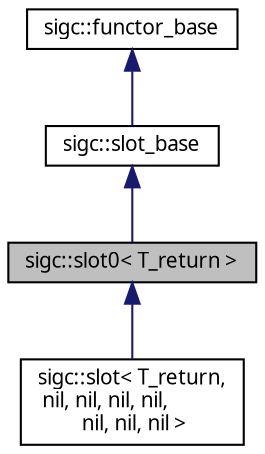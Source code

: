 digraph "sigc::slot0&lt; T_return &gt;"
{
  edge [fontname="Sans",fontsize="10",labelfontname="Sans",labelfontsize="10"];
  node [fontname="Sans",fontsize="10",shape=record];
  Node1 [label="sigc::slot0\< T_return \>",height=0.2,width=0.4,color="black", fillcolor="grey75", style="filled" fontcolor="black"];
  Node2 -> Node1 [dir="back",color="midnightblue",fontsize="10",style="solid",fontname="Sans"];
  Node2 [label="sigc::slot_base",height=0.2,width=0.4,color="black", fillcolor="white", style="filled",URL="$classsigc_1_1slot__base.html",tooltip="Base type for slots."];
  Node3 -> Node2 [dir="back",color="midnightblue",fontsize="10",style="solid",fontname="Sans"];
  Node3 [label="sigc::functor_base",height=0.2,width=0.4,color="black", fillcolor="white", style="filled",URL="$structsigc_1_1functor__base.html",tooltip="A hint to the compiler."];
  Node1 -> Node4 [dir="back",color="midnightblue",fontsize="10",style="solid",fontname="Sans"];
  Node4 [label="sigc::slot\< T_return,\l nil, nil, nil, nil,\l nil, nil, nil \>",height=0.2,width=0.4,color="black", fillcolor="white", style="filled",URL="$classsigc_1_1slot_3_01T__return_00_01nil_00_01nil_00_01nil_00_01nil_00_01nil_00_01nil_00_01nil_01_4.html",tooltip="Convenience wrapper for the numbered sigc::slot0 template."];
}
